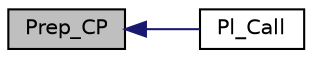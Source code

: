 digraph "Prep_CP"
{
  edge [fontname="Helvetica",fontsize="10",labelfontname="Helvetica",labelfontsize="10"];
  node [fontname="Helvetica",fontsize="10",shape=record];
  rankdir="LR";
  Node1 [label="Prep_CP",height=0.2,width=0.4,color="black", fillcolor="grey75", style="filled", fontcolor="black"];
  Node1 -> Node2 [dir="back",color="midnightblue",fontsize="10",style="solid",fontname="Helvetica"];
  Node2 [label="Pl_Call",height=0.2,width=0.4,color="black", fillcolor="white", style="filled",URL="$x86__64__any_8c.html#ac518d1a29c3015b3aec79cfa4300c362"];
}
